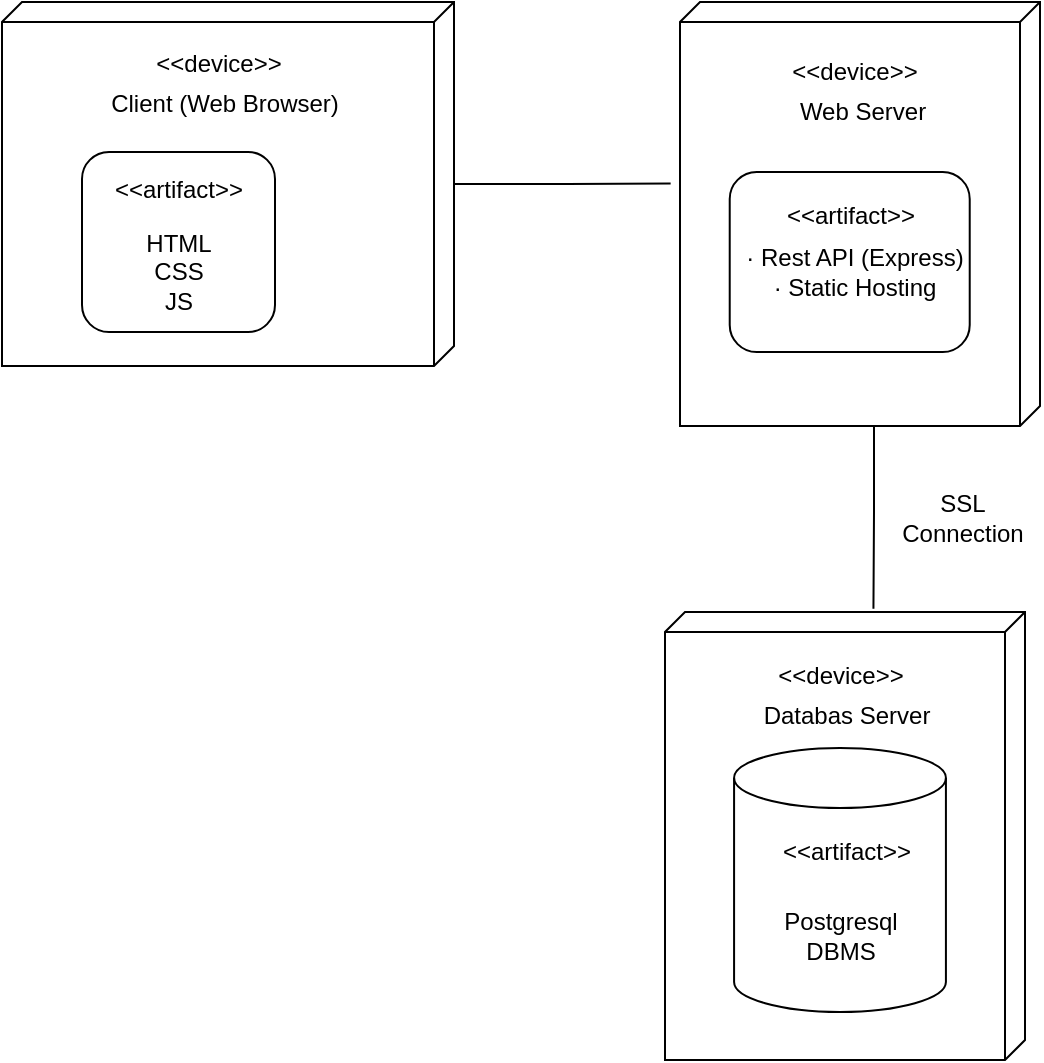 <mxfile version="23.1.0" type="device">
  <diagram name="Page-1" id="S1erIUOszEB7ynsXEl60">
    <mxGraphModel dx="1036" dy="1306" grid="1" gridSize="10" guides="1" tooltips="1" connect="1" arrows="1" fold="1" page="0" pageScale="1" pageWidth="850" pageHeight="1100" math="0" shadow="0">
      <root>
        <mxCell id="0" />
        <mxCell id="1" parent="0" />
        <mxCell id="Fa1zdDleew0XQ6YX8tLU-18" value="" style="group" vertex="1" connectable="0" parent="1">
          <mxGeometry x="261.5" y="120" width="180" height="224" as="geometry" />
        </mxCell>
        <mxCell id="Fa1zdDleew0XQ6YX8tLU-10" value="" style="verticalAlign=top;align=left;spacingTop=8;spacingLeft=2;spacingRight=12;shape=cube;size=10;direction=south;fontStyle=4;html=1;whiteSpace=wrap;" vertex="1" parent="Fa1zdDleew0XQ6YX8tLU-18">
          <mxGeometry width="180" height="224" as="geometry" />
        </mxCell>
        <mxCell id="Fa1zdDleew0XQ6YX8tLU-11" value="&amp;lt;&amp;lt;device&amp;gt;&amp;gt;" style="text;html=1;align=center;verticalAlign=middle;resizable=0;points=[];autosize=1;strokeColor=none;fillColor=none;" vertex="1" parent="Fa1zdDleew0XQ6YX8tLU-18">
          <mxGeometry x="47" y="19" width="81" height="26" as="geometry" />
        </mxCell>
        <mxCell id="Fa1zdDleew0XQ6YX8tLU-12" value="Databas Server" style="text;html=1;align=center;verticalAlign=middle;resizable=0;points=[];autosize=1;strokeColor=none;fillColor=none;" vertex="1" parent="Fa1zdDleew0XQ6YX8tLU-18">
          <mxGeometry x="40" y="39" width="101" height="26" as="geometry" />
        </mxCell>
        <mxCell id="Fa1zdDleew0XQ6YX8tLU-13" value="" style="shape=cylinder3;whiteSpace=wrap;html=1;boundedLbl=1;backgroundOutline=1;size=15;" vertex="1" parent="Fa1zdDleew0XQ6YX8tLU-18">
          <mxGeometry x="34.54" y="68" width="105.92" height="132" as="geometry" />
        </mxCell>
        <mxCell id="Fa1zdDleew0XQ6YX8tLU-14" value="&amp;lt;&amp;lt;artifact&amp;gt;&amp;gt;" style="text;html=1;align=center;verticalAlign=middle;resizable=0;points=[];autosize=1;strokeColor=none;fillColor=none;" vertex="1" parent="Fa1zdDleew0XQ6YX8tLU-18">
          <mxGeometry x="49" y="107" width="82" height="26" as="geometry" />
        </mxCell>
        <mxCell id="Fa1zdDleew0XQ6YX8tLU-15" value="Postgresql&lt;br&gt;DBMS" style="text;html=1;align=center;verticalAlign=middle;resizable=0;points=[];autosize=1;strokeColor=none;fillColor=none;" vertex="1" parent="Fa1zdDleew0XQ6YX8tLU-18">
          <mxGeometry x="50" y="141" width="75" height="41" as="geometry" />
        </mxCell>
        <mxCell id="Fa1zdDleew0XQ6YX8tLU-19" value="" style="group" vertex="1" connectable="0" parent="1">
          <mxGeometry x="-70" y="-185" width="226" height="182" as="geometry" />
        </mxCell>
        <mxCell id="Fa1zdDleew0XQ6YX8tLU-1" value="" style="verticalAlign=top;align=left;spacingTop=8;spacingLeft=2;spacingRight=12;shape=cube;size=10;direction=south;fontStyle=4;html=1;whiteSpace=wrap;fontSize=16;" vertex="1" parent="Fa1zdDleew0XQ6YX8tLU-19">
          <mxGeometry width="226" height="182" as="geometry" />
        </mxCell>
        <mxCell id="Fa1zdDleew0XQ6YX8tLU-3" value="&amp;lt;&amp;lt;device&amp;gt;&amp;gt;" style="text;html=1;align=center;verticalAlign=middle;resizable=0;points=[];autosize=1;strokeColor=none;fillColor=none;" vertex="1" parent="Fa1zdDleew0XQ6YX8tLU-19">
          <mxGeometry x="67.5" y="18" width="81" height="26" as="geometry" />
        </mxCell>
        <mxCell id="Fa1zdDleew0XQ6YX8tLU-4" value="Client (Web Browser)" style="text;html=1;align=center;verticalAlign=middle;resizable=0;points=[];autosize=1;strokeColor=none;fillColor=none;" vertex="1" parent="Fa1zdDleew0XQ6YX8tLU-19">
          <mxGeometry x="44.5" y="38" width="132" height="26" as="geometry" />
        </mxCell>
        <mxCell id="Fa1zdDleew0XQ6YX8tLU-8" value="" style="group" vertex="1" connectable="0" parent="Fa1zdDleew0XQ6YX8tLU-19">
          <mxGeometry x="40" y="75" width="96.5" height="90" as="geometry" />
        </mxCell>
        <mxCell id="Fa1zdDleew0XQ6YX8tLU-5" value="" style="rounded=1;whiteSpace=wrap;html=1;" vertex="1" parent="Fa1zdDleew0XQ6YX8tLU-8">
          <mxGeometry width="96.5" height="90" as="geometry" />
        </mxCell>
        <mxCell id="Fa1zdDleew0XQ6YX8tLU-6" value="&amp;lt;&amp;lt;artifact&amp;gt;&amp;gt;" style="text;html=1;align=center;verticalAlign=middle;resizable=0;points=[];autosize=1;strokeColor=none;fillColor=none;" vertex="1" parent="Fa1zdDleew0XQ6YX8tLU-8">
          <mxGeometry x="7.25" y="6" width="82" height="26" as="geometry" />
        </mxCell>
        <mxCell id="Fa1zdDleew0XQ6YX8tLU-7" value="HTML&lt;br&gt;CSS&lt;br&gt;JS" style="text;html=1;align=center;verticalAlign=middle;resizable=0;points=[];autosize=1;strokeColor=none;fillColor=none;" vertex="1" parent="Fa1zdDleew0XQ6YX8tLU-8">
          <mxGeometry x="22.75" y="32" width="51" height="55" as="geometry" />
        </mxCell>
        <mxCell id="Fa1zdDleew0XQ6YX8tLU-26" style="edgeStyle=orthogonalEdgeStyle;rounded=0;orthogonalLoop=1;jettySize=auto;html=1;entryX=-0.007;entryY=0.421;entryDx=0;entryDy=0;entryPerimeter=0;endArrow=none;endFill=0;" edge="1" parent="1" source="Fa1zdDleew0XQ6YX8tLU-16" target="Fa1zdDleew0XQ6YX8tLU-10">
          <mxGeometry relative="1" as="geometry">
            <Array as="points">
              <mxPoint x="366" y="70" />
              <mxPoint x="366" y="70" />
            </Array>
          </mxGeometry>
        </mxCell>
        <mxCell id="Fa1zdDleew0XQ6YX8tLU-27" value="" style="group" vertex="1" connectable="0" parent="1">
          <mxGeometry x="269" y="-185" width="180" height="212" as="geometry" />
        </mxCell>
        <mxCell id="Fa1zdDleew0XQ6YX8tLU-16" value="" style="verticalAlign=top;align=left;spacingTop=8;spacingLeft=2;spacingRight=12;shape=cube;size=10;direction=south;fontStyle=4;html=1;whiteSpace=wrap;" vertex="1" parent="Fa1zdDleew0XQ6YX8tLU-27">
          <mxGeometry width="180" height="212" as="geometry" />
        </mxCell>
        <mxCell id="Fa1zdDleew0XQ6YX8tLU-20" value="&amp;lt;&amp;lt;device&amp;gt;&amp;gt;" style="text;html=1;align=center;verticalAlign=middle;resizable=0;points=[];autosize=1;strokeColor=none;fillColor=none;" vertex="1" parent="Fa1zdDleew0XQ6YX8tLU-27">
          <mxGeometry x="46.5" y="22" width="81" height="26" as="geometry" />
        </mxCell>
        <mxCell id="Fa1zdDleew0XQ6YX8tLU-21" value="Web Server" style="text;html=1;align=center;verticalAlign=middle;resizable=0;points=[];autosize=1;strokeColor=none;fillColor=none;" vertex="1" parent="Fa1zdDleew0XQ6YX8tLU-27">
          <mxGeometry x="45.5" y="40" width="90" height="30" as="geometry" />
        </mxCell>
        <mxCell id="Fa1zdDleew0XQ6YX8tLU-22" value="" style="group" vertex="1" connectable="0" parent="Fa1zdDleew0XQ6YX8tLU-27">
          <mxGeometry x="24.86" y="85" width="127.13" height="90" as="geometry" />
        </mxCell>
        <mxCell id="Fa1zdDleew0XQ6YX8tLU-23" value="" style="rounded=1;whiteSpace=wrap;html=1;" vertex="1" parent="Fa1zdDleew0XQ6YX8tLU-22">
          <mxGeometry width="120.0" height="90" as="geometry" />
        </mxCell>
        <mxCell id="Fa1zdDleew0XQ6YX8tLU-24" value="&amp;lt;&amp;lt;artifact&amp;gt;&amp;gt;" style="text;html=1;align=center;verticalAlign=middle;resizable=0;points=[];autosize=1;strokeColor=none;fillColor=none;" vertex="1" parent="Fa1zdDleew0XQ6YX8tLU-22">
          <mxGeometry x="18.996" y="9" width="82" height="26" as="geometry" />
        </mxCell>
        <mxCell id="Fa1zdDleew0XQ6YX8tLU-25" value="· Rest API (Express)&lt;br&gt;· Static Hosting" style="text;html=1;align=center;verticalAlign=middle;resizable=0;points=[];autosize=1;strokeColor=none;fillColor=none;" vertex="1" parent="Fa1zdDleew0XQ6YX8tLU-22">
          <mxGeometry x="-2.87" y="30" width="130" height="40" as="geometry" />
        </mxCell>
        <mxCell id="Fa1zdDleew0XQ6YX8tLU-28" style="edgeStyle=orthogonalEdgeStyle;rounded=0;orthogonalLoop=1;jettySize=auto;html=1;entryX=0.428;entryY=1.026;entryDx=0;entryDy=0;entryPerimeter=0;endArrow=none;endFill=0;" edge="1" parent="1" source="Fa1zdDleew0XQ6YX8tLU-1" target="Fa1zdDleew0XQ6YX8tLU-16">
          <mxGeometry relative="1" as="geometry" />
        </mxCell>
        <mxCell id="Fa1zdDleew0XQ6YX8tLU-29" value="SSL&lt;br&gt;Connection" style="text;html=1;align=center;verticalAlign=middle;resizable=0;points=[];autosize=1;strokeColor=none;fillColor=none;" vertex="1" parent="1">
          <mxGeometry x="370" y="53" width="80" height="40" as="geometry" />
        </mxCell>
      </root>
    </mxGraphModel>
  </diagram>
</mxfile>
